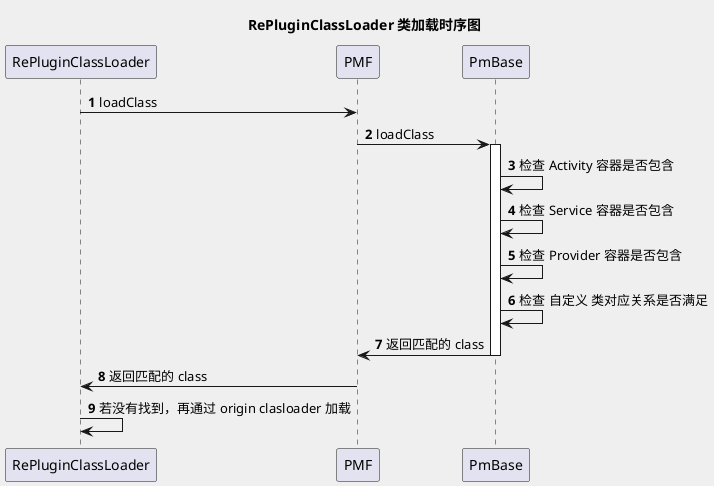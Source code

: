 @startuml replugin_classloader_load
    skinparam backgroundColor #EFEFEF
    autonumber

    title: RePluginClassLoader 类加载时序图

    RePluginClassLoader -> PMF : loadClass
    PMF -> PmBase : loadClass
    activate PmBase
    PmBase -> PmBase: 检查 Activity 容器是否包含
    PmBase -> PmBase: 检查 Service 容器是否包含
    PmBase -> PmBase: 检查 Provider 容器是否包含
    PmBase -> PmBase: 检查 自定义 类对应关系是否满足
    PmBase -> PMF: 返回匹配的 class
    deactivate PmBase
    PMF -> RePluginClassLoader: 返回匹配的 class
    RePluginClassLoader -> RePluginClassLoader : 若没有找到，再通过 origin clasloader 加载

@enduml 